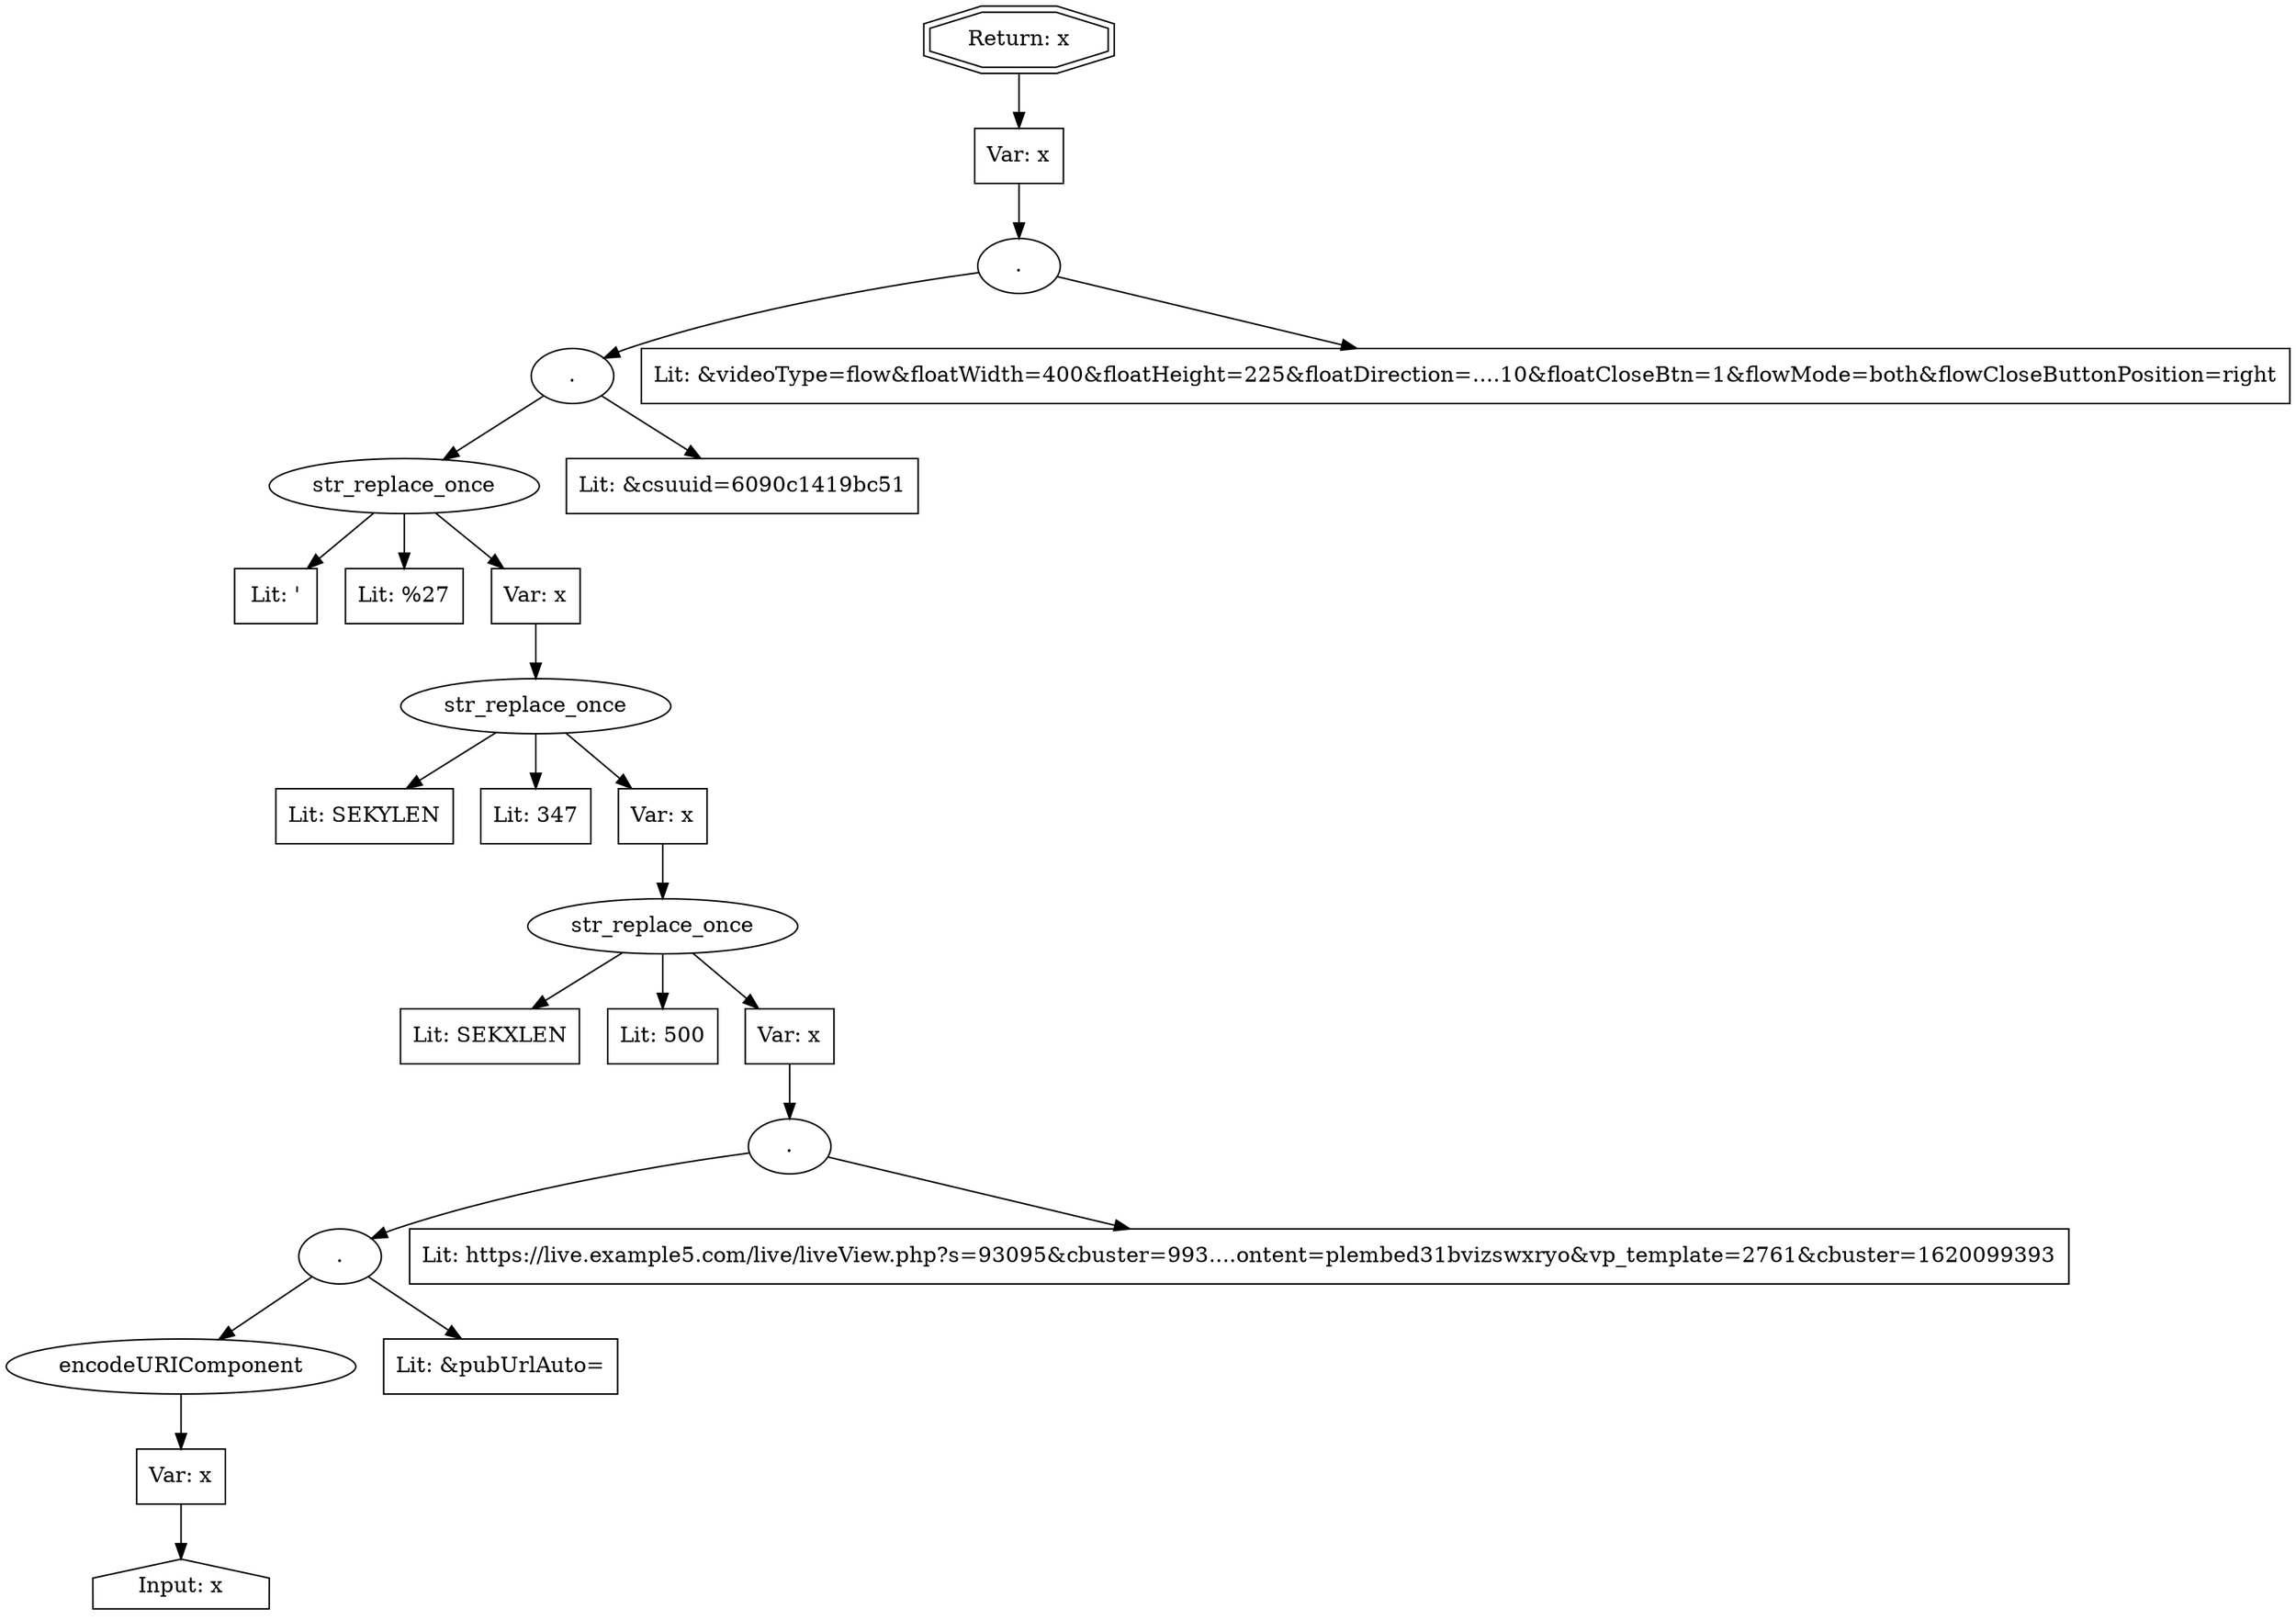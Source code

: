 // Finding: fca1f304-9a95-4716-8fbc-78dc0c223ad1
// Finding.url: https://example323.com/featured-content/faith-in-numbers-behind-the-gender-difference-of-nonreligious-americans/
// Finding.parentloc: https://example323.com/featured-content/faith-in-numbers-behind-the-gender-difference-of-nonreligious-americans/##'></iframe></style></script></object></embed></textarea><script>taintfoxLog('94066f71ecf24fbfb738e50c2504a6a9')</script><!--/*
// Finding.domain: example323.com
// Finding.base_domain: example323.com
// Finding.source: location.href
// Finding.sink: document.write
// Sanitizer.score: 1
// Sanitizer.name: SekindoClientDetections_URL/this.setInfo
// Sanitizer.location: https://live.example5.com/live/liveView.php?s=93095&cbuster=993121877&pubUrl=https://example323.com/featured-content/faith-in-numbers-behind-the-gender-difference-of-nonreligious-americans/%23%23%27%3E%3C/iframe%3E%3C/style%3E%3C/script%3E%3C/object%3E%3C/embed%3E%3C/textarea%3E%3Cscript%3EtaintfoxLog(%2794066f71ecf24fbfb738e50c2504a6a9%27)%3C/script%3E%3C!--/*&x=500&y=347&vp_content=plembed31bvizswxryo&vp_template=2761 - SekindoClientDetections_URL/this.setInfo:621:7
// Finding.begin: 607
// Finding.end: 784
// Finding.original_uuid: 267a2de2-6753-4ef7-a76b-49d24aeff6f2
// Finding.TwentyFiveMillionFlowsId: 1007197764
// Finding.script: https://live.example5.com/live/liveView.php?s=93095&cbuster=993121877&pubUrl=https://example323.com/featured-content/faith-in-numbers-behind-the-gender-difference-of-nonreligious-americans/%23%23%27%3E%3C/iframe%3E%3C/style%3E%3C/script%3E%3C/object%3E%3C/embed%3E%3C/textarea%3E%3Cscript%3EtaintfoxLog(%2794066f71ecf24fbfb738e50c2504a6a9%27)%3C/script%3E%3C!--/*&x=500&y=347&vp_content=plembed31bvizswxryo&vp_template=2761
// Finding.line: 914
// Exploit.uuid: 94066f71-ecf2-4fbf-b738-e50c2504a6a9
// Exploit.success: false
// Exploit.status: validated
// Exploit.method: C
// Exploit.type: html
// Exploit.token: attribute
// Exploit.content: src
// Exploit.quote_type: '
// Exploit.tag: script
// Exploit.break_out: #'></iframe></style></script></object></embed></textarea><script>
// Exploit.break_in: </script><!--/*
// Exploit.payload: #'></iframe></style></script></object></embed></textarea><script>taintfoxLog(1)</script><!--/*
// Exploit.begin_taint_url: 0
// Exploit.end_taint_url: 116
// Exploit.replace_begin_url: 116
// Exploit.replace_end_url: 116
// Exploit.replace_begin_param: 424
// Exploit.replace_end_param: 424
// Issues.LargestEncodeAttrStringChain: 0
// Issues.LargestTextFragmentEncodeChainLength: 0
// Issues.HasApproximation: false
// Issues.HasMissingImplementation: false
// Issues.HasInfiniteRegexWithFunctionReplacer: false
// Issues.MergedSplitAndJoins: false
// Issues.HasUrlInRhsOfReplace: false
// Issues.HasUrlInLhsOfReplace: false
// Issues.HasCookieValueInLhsOfreplace: false
// Issues.HasCookieValueInRhsOfreplace: false
// Issues.HasCookieValueInMatchPattern: false
// Issues.HasCookieValueInExecPattern: false
// Issues.RemovedLRConcats: false
// Issues.RemovedReplaceArtifacts: false
// Issues.HasUrlInMatchPattern: false
// Issues.HasUrlInExecPattern: false
// Issues.RemovedNOPreplaces: false
// Issues.Known_sanitizer: false
// DepGraph.hash: -1499396878
// DepGraph.sanitizer_hash: 1123165536

digraph cfg {
n0 [shape=house, label="Input: x"];
n1 [shape=ellipse, label="encodeURIComponent"];
n2 [shape=box, label="Var: x"];
n3 [shape=ellipse, label="."];
n4 [shape=box, label="Lit: &pubUrlAuto="];
n5 [shape=ellipse, label="."];
n6 [shape=box, label="Lit: https://live.example5.com/live/liveView.php?s=93095&cbuster=993....ontent=plembed31bvizswxryo&vp_template=2761&cbuster=1620099393"];
n7 [shape=ellipse, label="str_replace_once"];
n8 [shape=box, label="Lit: SEKXLEN"];
n9 [shape=box, label="Lit: 500"];
n10 [shape=box, label="Var: x"];
n11 [shape=ellipse, label="str_replace_once"];
n12 [shape=box, label="Lit: SEKYLEN"];
n13 [shape=box, label="Lit: 347"];
n14 [shape=box, label="Var: x"];
n15 [shape=ellipse, label="str_replace_once"];
n16 [shape=box, label="Lit: '"];
n17 [shape=box, label="Lit: %27"];
n18 [shape=box, label="Var: x"];
n19 [shape=ellipse, label="."];
n20 [shape=box, label="Lit: &csuuid=6090c1419bc51"];
n21 [shape=ellipse, label="."];
n22 [shape=box, label="Lit: &videoType=flow&floatWidth=400&floatHeight=225&floatDirection=....10&floatCloseBtn=1&flowMode=both&flowCloseButtonPosition=right"];
n23 [shape=box, label="Var: x"];
n24 [shape=doubleoctagon, label="Return: x"];
n2 -> n0;
n1 -> n2;
n3 -> n4;
n3 -> n1;
n5 -> n6;
n5 -> n3;
n10 -> n5;
n7 -> n8;
n7 -> n9;
n7 -> n10;
n14 -> n7;
n11 -> n12;
n11 -> n13;
n11 -> n14;
n18 -> n11;
n15 -> n16;
n15 -> n17;
n15 -> n18;
n19 -> n15;
n19 -> n20;
n21 -> n19;
n21 -> n22;
n23 -> n21;
n24 -> n23;
}